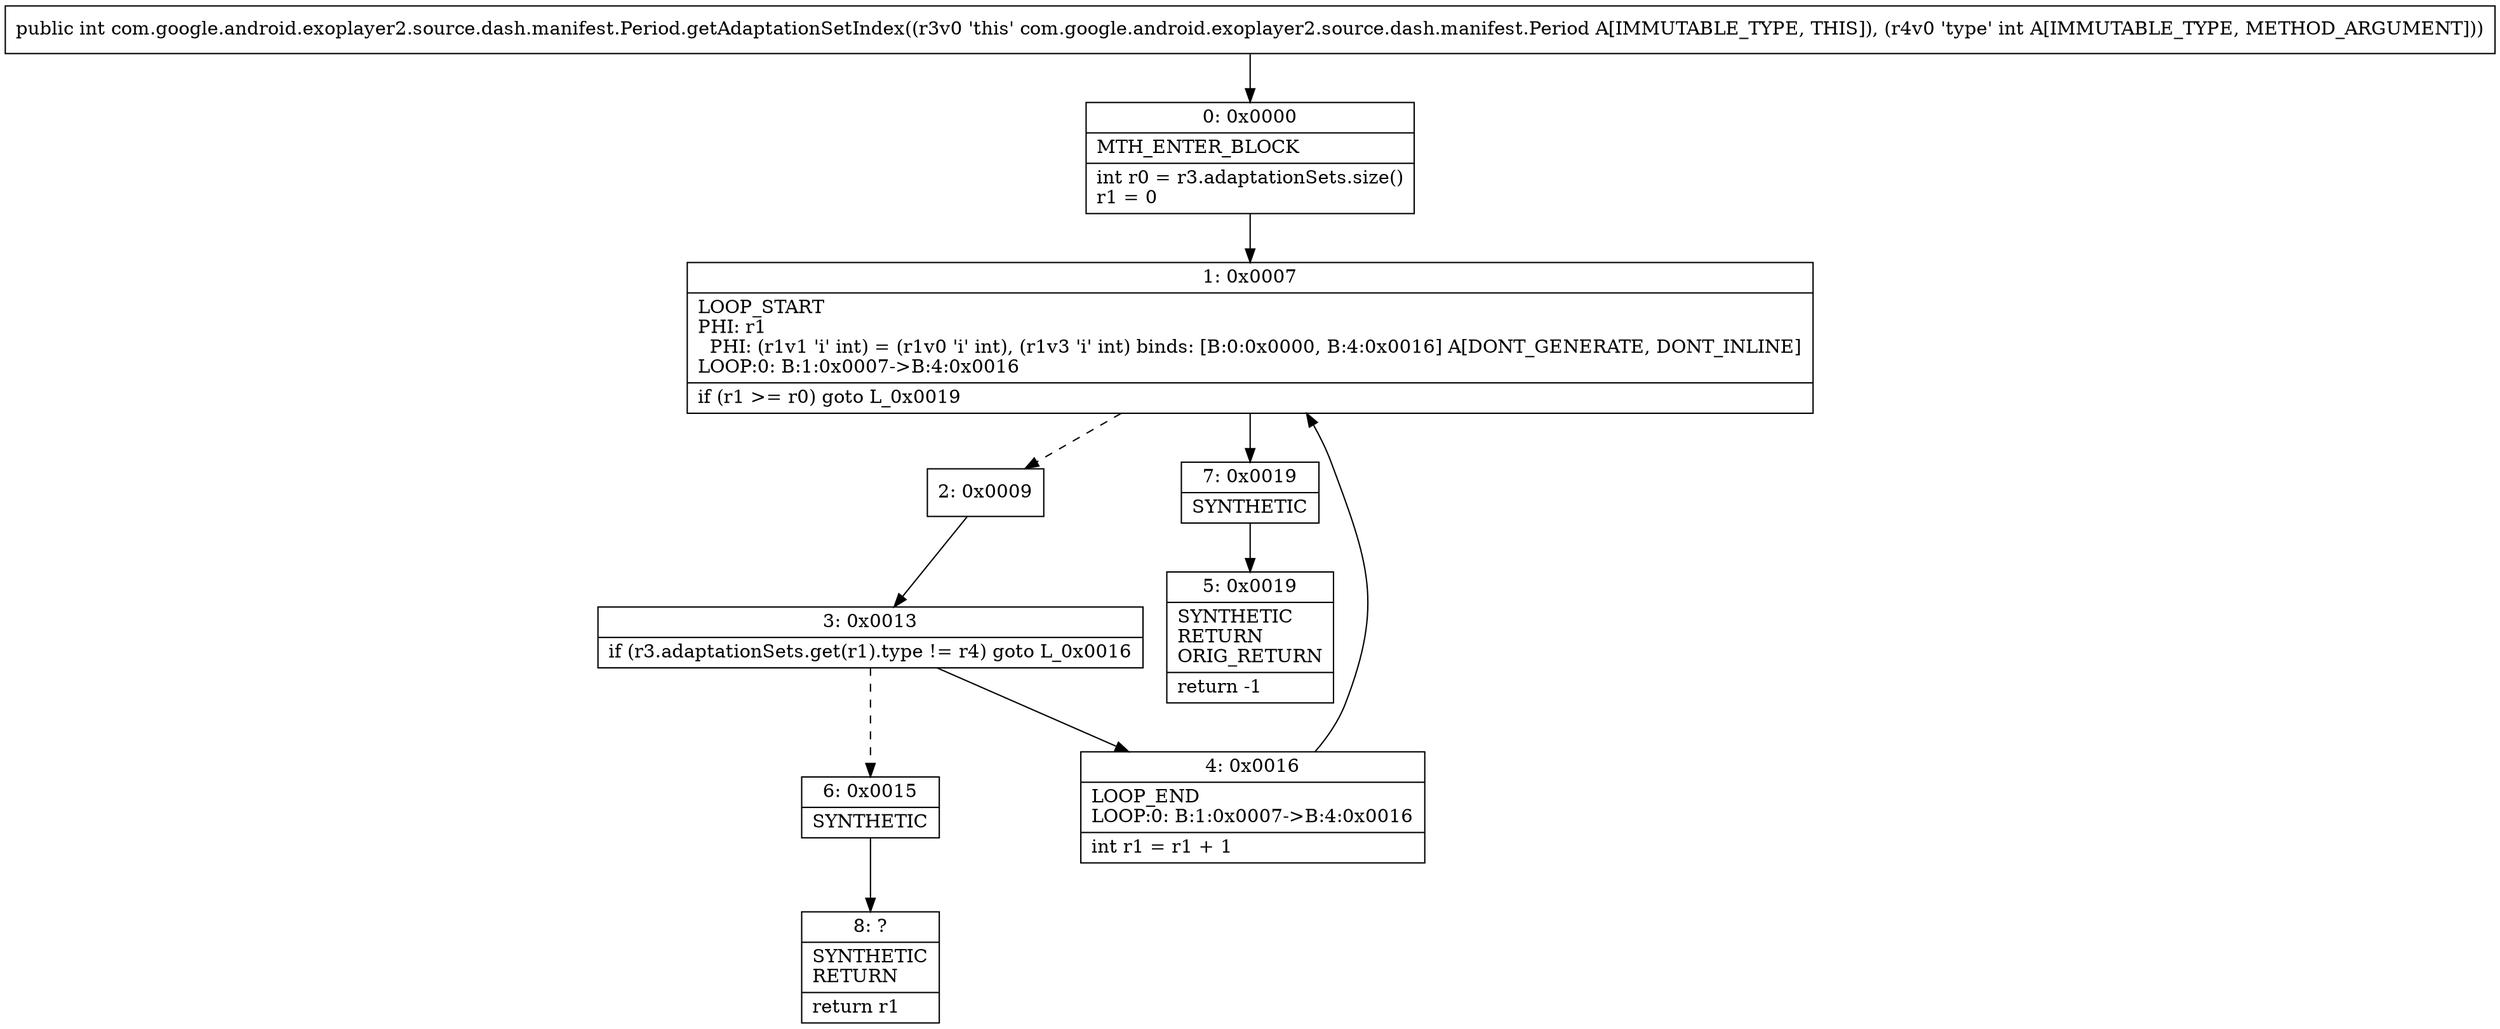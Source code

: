 digraph "CFG forcom.google.android.exoplayer2.source.dash.manifest.Period.getAdaptationSetIndex(I)I" {
Node_0 [shape=record,label="{0\:\ 0x0000|MTH_ENTER_BLOCK\l|int r0 = r3.adaptationSets.size()\lr1 = 0\l}"];
Node_1 [shape=record,label="{1\:\ 0x0007|LOOP_START\lPHI: r1 \l  PHI: (r1v1 'i' int) = (r1v0 'i' int), (r1v3 'i' int) binds: [B:0:0x0000, B:4:0x0016] A[DONT_GENERATE, DONT_INLINE]\lLOOP:0: B:1:0x0007\-\>B:4:0x0016\l|if (r1 \>= r0) goto L_0x0019\l}"];
Node_2 [shape=record,label="{2\:\ 0x0009}"];
Node_3 [shape=record,label="{3\:\ 0x0013|if (r3.adaptationSets.get(r1).type != r4) goto L_0x0016\l}"];
Node_4 [shape=record,label="{4\:\ 0x0016|LOOP_END\lLOOP:0: B:1:0x0007\-\>B:4:0x0016\l|int r1 = r1 + 1\l}"];
Node_5 [shape=record,label="{5\:\ 0x0019|SYNTHETIC\lRETURN\lORIG_RETURN\l|return \-1\l}"];
Node_6 [shape=record,label="{6\:\ 0x0015|SYNTHETIC\l}"];
Node_7 [shape=record,label="{7\:\ 0x0019|SYNTHETIC\l}"];
Node_8 [shape=record,label="{8\:\ ?|SYNTHETIC\lRETURN\l|return r1\l}"];
MethodNode[shape=record,label="{public int com.google.android.exoplayer2.source.dash.manifest.Period.getAdaptationSetIndex((r3v0 'this' com.google.android.exoplayer2.source.dash.manifest.Period A[IMMUTABLE_TYPE, THIS]), (r4v0 'type' int A[IMMUTABLE_TYPE, METHOD_ARGUMENT])) }"];
MethodNode -> Node_0;
Node_0 -> Node_1;
Node_1 -> Node_2[style=dashed];
Node_1 -> Node_7;
Node_2 -> Node_3;
Node_3 -> Node_4;
Node_3 -> Node_6[style=dashed];
Node_4 -> Node_1;
Node_6 -> Node_8;
Node_7 -> Node_5;
}

